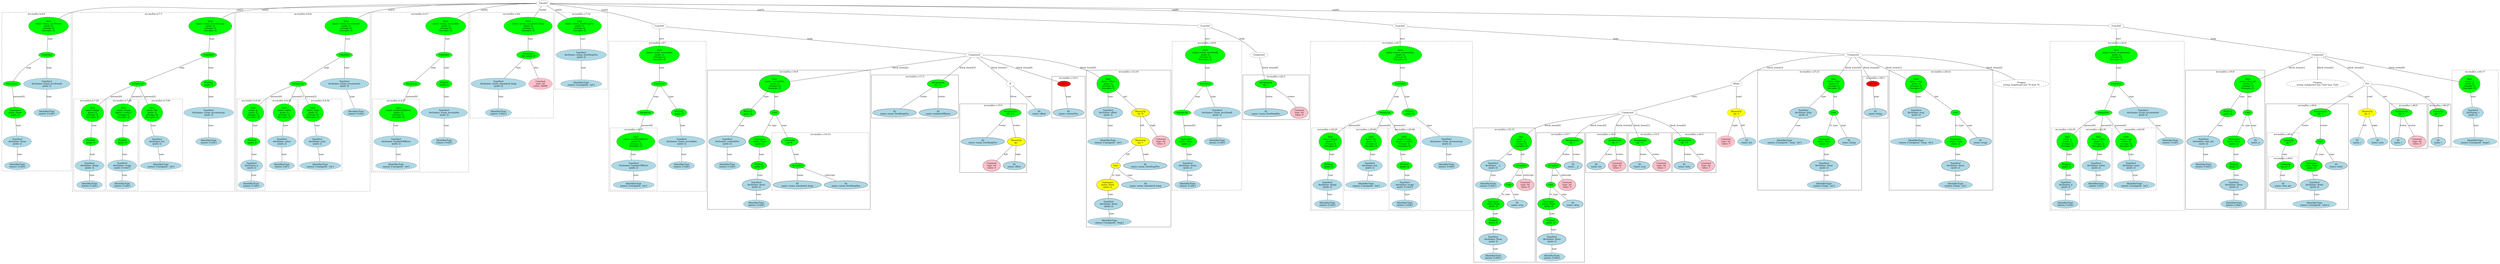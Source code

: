 strict graph "" {
	graph [bb="0,0,13361,1722.6"];
	node [label="\N"];
	subgraph cluster139 {
		graph [bb="9380,479.99,9927,1266.8",
			label="wccmalloc.c:27:21",
			lheight=0.21,
			lp="9653.5,1255.3",
			lwidth=1.44
		];
		141	[fillcolor=lightblue,
			height=0.74639,
			label="IdentifierType
names: ['unsigned', 'long', 'int']",
			pos="9518,798.38",
			style="filled,dashed",
			width=3.6141];
		140	[fillcolor=lightblue,
			height=1.041,
			label="TypeDecl
declname: dstp
quals: []",
			pos="9690,987.76",
			style=filled,
			width=1.9445];
		140 -- 141	[label=type,
			lp="9632,903.57",
			pos="9659.6,953.69 9625.9,916.92 9572.1,858.31 9541.4,824.9"];
		139	[fillcolor=green,
			height=1.6303,
			label="Decl
name: dstp
quals: []
storage: []
funcspec: []",
			pos="9838,1177.1",
			style=filled,
			width=1.591];
		139 -- 140	[label=type,
			lp="9790,1092.9",
			pos="9802.2,1130.8 9775.8,1097.4 9740.6,1052.8 9716.7,1022.5"];
		142	[fillcolor=green,
			height=0.5,
			label=Cast,
			pos="9838,987.76",
			style=filled,
			width=0.75];
		139 -- 142	[label=init,
			lp="9847.5,1092.9",
			pos="9838,1118.4 9838,1079.7 9838,1031.3 9838,1006"];
		143	[fillcolor=green,
			height=1.041,
			label="Typename
name: None
quals: []",
			pos="9725,798.38",
			style=filled,
			width=1.6303];
		142 -- 143	[label=to_type,
			lp="9812.5,903.57",
			pos="9828.4,970.78 9810.1,940.51 9770.1,874.2 9745.6,833.51"];
		146	[fillcolor=lightblue,
			height=0.74639,
			label="ID
name: dstpp",
			pos="9860,798.38",
			style=filled,
			width=1.6303];
		142 -- 146	[label=expr,
			lp="9861.5,903.57",
			pos="9840,969.8 9843.9,936.92 9852.4,864.31 9857,825.32"];
		144	[fillcolor=lightblue,
			height=1.041,
			label="TypeDecl
declname: None
quals: []",
			pos="9725,640.82",
			style=filled,
			width=2.082];
		143 -- 144	[label=type,
			lp="9737,714.19",
			pos="9725,760.51 9725,735.71 9725,703.16 9725,678.42"];
		145	[fillcolor=lightblue,
			height=0.74639,
			label="IdentifierType
names: ['long', 'int']",
			pos="9725,514.86",
			style="filled,dashed",
			width=2.4159];
		144 -- 145	[label=type,
			lp="9737,577.84",
			pos="9725,603.3 9725,583.59 9725,559.72 9725,541.9"];
	}
	subgraph cluster194 {
		graph [bb="10922,346.04,11646,1456.2",
			label="wccmalloc.c:42:6",
			lheight=0.21,
			lp="11284,1444.7",
			lwidth=1.35,
			style=dashed
		];
		subgraph cluster197 {
			graph [bb="10930,354.04,11084,888.07",
				label="wccmalloc.c:42:28",
				lheight=0.21,
				lp="11007,876.57",
				lwidth=1.44,
				style=dashed
			];
			200	[fillcolor=lightblue,
				height=0.74639,
				label="IdentifierType
names: ['void']",
				pos="11007,388.91",
				style="filled,dashed",
				width=1.9053];
			199	[fillcolor=lightblue,
				height=1.041,
				label="TypeDecl
declname: p
quals: []",
				pos="11015,514.86",
				style="filled,dashed",
				width=1.6303];
			199 -- 200	[label=type,
				lp="11024,451.89",
				pos="11013,477.34 11011,457.63 11010,433.77 11009,415.95"];
			198	[fillcolor=green,
				height=0.74639,
				label="PtrDecl
quals: []",
				pos="11016,640.82",
				style="filled,dashed",
				width=1.2178];
			198 -- 199	[label=type,
				lp="11028,577.84",
				pos="11016,613.83 11016,596.08 11015,572.31 11015,552.63"];
			197	[fillcolor=green,
				height=1.6303,
				label="Decl
name: p
quals: []
storage: []
funcspec: []",
				pos="11018,798.38",
				style="filled,dashed",
				width=1.591];
			197 -- 198	[label=type,
				lp="11029,714.19",
				pos="11017,739.45 11017,714.92 11017,687.56 11016,668.06"];
		}
		subgraph cluster201 {
			graph [bb="11092,479.99,11258,888.07",
				label="wccmalloc.c:42:36",
				lheight=0.21,
				lp="11175,876.57",
				lwidth=1.44,
				style=dashed
			];
			203	[fillcolor=lightblue,
				height=0.74639,
				label="IdentifierType
names: ['int']",
				pos="11175,514.86",
				style="filled,dashed",
				width=1.8463];
			202	[fillcolor=lightblue,
				height=1.041,
				label="TypeDecl
declname: value
quals: []",
				pos="11175,640.82",
				style="filled,dashed",
				width=2.082];
			202 -- 203	[label=type,
				lp="11187,577.84",
				pos="11175,603.3 11175,583.59 11175,559.72 11175,541.9"];
			201	[fillcolor=green,
				height=1.6303,
				label="Decl
name: value
quals: []
storage: []
funcspec: []",
				pos="11187,798.38",
				style="filled,dashed",
				width=1.6303];
			201 -- 202	[label=type,
				lp="11193,714.19",
				pos="11183,739.45 11181,719.07 11179,696.73 11178,678.57"];
		}
		subgraph cluster204 {
			graph [bb="11266,479.99,11492,888.07",
				label="wccmalloc.c:42:56",
				lheight=0.21,
				lp="11379,876.57",
				lwidth=1.44,
				style=dashed
			];
			206	[fillcolor=lightblue,
				height=0.74639,
				label="IdentifierType
names: ['unsigned', 'int']",
				pos="11379,514.86",
				style="filled,dashed",
				width=2.907];
			205	[fillcolor=lightblue,
				height=1.041,
				label="TypeDecl
declname: num
quals: []",
				pos="11362,640.82",
				style="filled,dashed",
				width=1.9838];
			205 -- 206	[label=type,
				lp="11384,577.84",
				pos="11367,603.3 11370,583.59 11373,559.72 11375,541.9"];
			204	[fillcolor=green,
				height=1.6303,
				label="Decl
name: num
quals: []
storage: []
funcspec: []",
				pos="11338,798.38",
				style="filled,dashed",
				width=1.591];
			204 -- 205	[label=type,
				lp="11364,714.19",
				pos="11347,740.34 11350,719.7 11353,696.96 11356,678.53"];
		}
		196	[fillcolor=green,
			height=0.5,
			label=ParamList,
			pos="11216,987.76",
			style="filled,dashed",
			width=1.3179];
		196 -- 197	[label="params[0]",
			lp="11139,903.57",
			pos="11193,971.86 11167,953.74 11122,921.41 11088,888.07 11075,875.38 11063,860.36 11052,846.31"];
		196 -- 201	[label="params[1]",
			lp="11233,903.57",
			pos="11213,969.46 11209,944.01 11202,895.26 11196,856.46"];
		196 -- 204	[label="params[2]",
			lp="11302,903.57",
			pos="11227,970.13 11245,942.9 11280,887.81 11307,847.54"];
		195	[fillcolor=green,
			height=0.5,
			label=FuncDecl,
			pos="11317,1177.1",
			style="filled,dashed",
			width=1.2457];
		195 -- 196	[label=args,
			lp="11288,1092.9",
			pos="11308,1159.2 11289,1123.5 11244,1041.1 11225,1005.5"];
		207	[fillcolor=lightblue,
			height=1.041,
			label="TypeDecl
declname: susan_wccmemset
quals: []",
			pos="11419,987.76",
			style="filled,dashed",
			width=3.5159];
		195 -- 207	[label=type,
			lp="11377,1092.9",
			pos="11326,1159.2 11343,1129 11377,1065.4 11399,1025"];
		208	[fillcolor=lightblue,
			height=0.74639,
			label="IdentifierType
names: ['void']",
			pos="11569,798.38",
			style="filled,dashed",
			width=1.9053];
		207 -- 208	[label=type,
			lp="11502,903.57",
			pos="11448,951.07 11477,913.91 11523,856.67 11549,824.16"];
		194	[fillcolor=green,
			height=1.6303,
			label="Decl
name: susan_wccmemset
quals: []
storage: []
funcspec: []",
			pos="11317,1366.5",
			style="filled,dashed",
			width=3.0641];
		194 -- 195	[label=type,
			lp="11329,1282.3",
			pos="11317,1307.8 11317,1269.1 11317,1220.7 11317,1195.4"];
	}
	subgraph cluster172 {
		graph [bb="8918,595.34,9152,856.25",
			label="wccmalloc.c:33:5",
			lheight=0.21,
			lp="9035,844.75",
			lwidth=1.35
		];
		173	[fillcolor=lightblue,
			height=0.74639,
			label="ID
name: srcp",
			pos="8980,640.82",
			style=filled,
			width=1.5124];
		172	[fillcolor=green,
			height=0.74639,
			label="Assignment
op: +=",
			pos="8984,798.38",
			style=filled,
			width=1.6106];
		172 -- 173	[label=lvalue,
			lp="8999,714.19",
			pos="8983.3,771.34 8982.6,742.62 8981.4,696.69 8980.7,667.94"];
		174	[fillcolor=pink,
			height=1.041,
			label="Constant
type: int
value: 1",
			pos="9098,640.82",
			style=filled,
			width=1.2767];
		172 -- 174	[label=rvalue,
			lp="9065,714.19",
			pos="9002.1,772.73 9021.8,745.83 9053.4,702.68 9074.9,673.34"];
	}
	subgraph cluster121 {
		graph [bb="6968,346.04,7824,1456.2",
			label="wccmalloc.c:25:7",
			lheight=0.21,
			lp="7396,1444.7",
			lwidth=1.35,
			style=dashed
		];
		subgraph cluster124 {
			graph [bb="6976,354.04,7142,888.07",
				label="wccmalloc.c:25:29",
				lheight=0.21,
				lp="7059,876.57",
				lwidth=1.44,
				style=dashed
			];
			127	[fillcolor=lightblue,
				height=0.74639,
				label="IdentifierType
names: ['void']",
				pos="7059,388.91",
				style="filled,dashed",
				width=1.9053];
			126	[fillcolor=lightblue,
				height=1.041,
				label="TypeDecl
declname: dstpp
quals: []",
				pos="7059,514.86",
				style="filled,dashed",
				width=2.082];
			126 -- 127	[label=type,
				lp="7071,451.89",
				pos="7059,477.34 7059,457.63 7059,433.77 7059,415.95"];
			125	[fillcolor=green,
				height=0.74639,
				label="PtrDecl
quals: []",
				pos="7065,640.82",
				style="filled,dashed",
				width=1.2178];
			125 -- 126	[label=type,
				lp="7075,577.84",
				pos="7063.7,613.83 7062.9,596.08 7061.7,572.31 7060.8,552.63"];
			124	[fillcolor=green,
				height=1.6303,
				label="Decl
name: dstpp
quals: []
storage: []
funcspec: []",
				pos="7074,798.38",
				style="filled,dashed",
				width=1.6303];
			124 -- 125	[label=type,
				lp="7082,714.19",
				pos="7070.6,739.45 7069.2,714.92 7067.6,687.56 7066.5,668.06"];
		}
		subgraph cluster132 {
			graph [bb="7324,479.99,7550,888.07",
				label="wccmalloc.c:25:69",
				lheight=0.21,
				lp="7437,876.57",
				lwidth=1.44,
				style=dashed
			];
			134	[fillcolor=lightblue,
				height=0.74639,
				label="IdentifierType
names: ['unsigned', 'int']",
				pos="7437,514.86",
				style="filled,dashed",
				width=2.907];
			133	[fillcolor=lightblue,
				height=1.041,
				label="TypeDecl
declname: len
quals: []",
				pos="7417,640.82",
				style="filled,dashed",
				width=1.8267];
			133 -- 134	[label=type,
				lp="7441,577.84",
				pos="7422.9,603.3 7426.1,583.59 7429.9,559.72 7432.8,541.9"];
			132	[fillcolor=green,
				height=1.6303,
				label="Decl
name: len
quals: []
storage: []
funcspec: []",
				pos="7393,798.38",
				style="filled,dashed",
				width=1.591];
			132 -- 133	[label=type,
				lp="7403,714.19",
				pos="7388.1,739.5 7388.2,728.53 7389,717.2 7391,706.69 7392.9,696.8 7396.3,686.5 7400,677.1"];
		}
		subgraph cluster128 {
			graph [bb="7150,354.04,7316,888.07",
				label="wccmalloc.c:25:48",
				lheight=0.21,
				lp="7233,876.57",
				lwidth=1.44,
				style=dashed
			];
			131	[fillcolor=lightblue,
				height=0.74639,
				label="IdentifierType
names: ['void']",
				pos="7233,388.91",
				style="filled,dashed",
				width=1.9053];
			130	[fillcolor=lightblue,
				height=1.041,
				label="TypeDecl
declname: srcpp
quals: ['const']",
				pos="7233,514.86",
				style="filled,dashed",
				width=2.082];
			130 -- 131	[label=type,
				lp="7245,451.89",
				pos="7233,477.34 7233,457.63 7233,433.77 7233,415.95"];
			129	[fillcolor=green,
				height=0.74639,
				label="PtrDecl
quals: []",
				pos="7236,640.82",
				style="filled,dashed",
				width=1.2178];
			129 -- 130	[label=type,
				lp="7247,577.84",
				pos="7235.4,613.83 7234.9,596.08 7234.4,572.31 7233.9,552.63"];
			128	[fillcolor=green,
				height=1.6303,
				label="Decl
name: srcpp
quals: ['const']
storage: []
funcspec: []",
				pos="7237,798.38",
				style="filled,dashed",
				width=1.866];
			128 -- 129	[label=type,
				lp="7249,714.19",
				pos="7236.6,739.45 7236.5,714.92 7236.3,687.56 7236.2,668.06"];
		}
		123	[fillcolor=green,
			height=0.5,
			label=ParamList,
			pos="7303,987.76",
			style="filled,dashed",
			width=1.3179];
		123 -- 124	[label="params[0]",
			lp="7202,903.57",
			pos="7275.3,972.96 7242.4,955.79 7186.8,924.26 7146,888.07 7132.2,875.84 7118.9,860.79 7107.6,846.58"];
		123 -- 128	[label="params[1]",
			lp="7304,903.57",
			pos="7297,969.8 7288,944.03 7270.3,893.88 7256.5,854.62"];
		123 -- 132	[label="params[2]",
			lp="7374,903.57",
			pos="7311.1,969.8 7323.9,943.31 7349,891.05 7368,851.35"];
		122	[fillcolor=green,
			height=0.5,
			label=FuncDecl,
			pos="7354,1177.1",
			style="filled,dashed",
			width=1.2457];
		122 -- 123	[label=args,
			lp="7345.5,1092.9",
			pos="7349.4,1159.2 7339.7,1123.6 7317.4,1041.5 7307.6,1005.8"];
		135	[fillcolor=green,
			height=0.74639,
			label="PtrDecl
quals: []",
			pos="7436,987.76",
			style="filled,dashed",
			width=1.2178];
		122 -- 135	[label=type,
			lp="7405,1092.9",
			pos="7361.4,1159.2 7375.9,1126.1 7407.9,1052.9 7424.9,1014.1"];
		136	[fillcolor=lightblue,
			height=1.041,
			label="TypeDecl
declname: susan_wccmemcpy
quals: []",
			pos="7687,798.38",
			style="filled,dashed",
			width=3.5945];
		135 -- 136	[label=type,
			lp="7566,903.57",
			pos="7463.3,966.35 7506,934.48 7589,872.53 7641,833.7"];
		137	[fillcolor=lightblue,
			height=0.74639,
			label="IdentifierType
names: ['void']",
			pos="7687,640.82",
			style="filled,dashed",
			width=1.9053];
		136 -- 137	[label=type,
			lp="7699,714.19",
			pos="7687,760.51 7687,731.94 7687,693.07 7687,667.72"];
		121	[fillcolor=green,
			height=1.6303,
			label="Decl
name: susan_wccmemcpy
quals: []
storage: []
funcspec: []",
			pos="7354,1366.5",
			style="filled,dashed",
			width=3.1623];
		121 -- 122	[label=type,
			lp="7366,1282.3",
			pos="7354,1307.8 7354,1269.1 7354,1220.7 7354,1195.4"];
	}
	subgraph cluster188 {
		graph [bb="8334,595.34,8568,856.25",
			label="wccmalloc.c:36:5",
			lheight=0.21,
			lp="8451,844.75",
			lwidth=1.35
		];
		189	[fillcolor=lightblue,
			height=0.74639,
			label="ID
name: dstp",
			pos="8396,640.82",
			style=filled,
			width=1.5124];
		188	[fillcolor=green,
			height=0.74639,
			label="Assignment
op: +=",
			pos="8502,798.38",
			style=filled,
			width=1.6106];
		188 -- 189	[label=lvalue,
			lp="8466,714.19",
			pos="8485,772.38 8465.1,743.27 8432.6,695.47 8412.8,666.49"];
		190	[fillcolor=pink,
			height=1.041,
			label="Constant
type: int
value: 1",
			pos="8514,640.82",
			style=filled,
			width=1.2767];
		188 -- 190	[label=rvalue,
			lp="8526,714.19",
			pos="8504,771.34 8506,745.91 8509,706.98 8511.2,678.43"];
	}
	subgraph cluster191 {
		graph [bb="10490,952.89,10624,1226.1",
			label="wccmalloc.c:39:3",
			lheight=0.21,
			lp="10557,1214.6",
			lwidth=1.35
		];
		192	[fillcolor=lightblue,
			height=0.74639,
			label="ID
name: dstpp",
			pos="10557,987.76",
			style=filled,
			width=1.6303];
		191	[fillcolor=red,
			height=0.5,
			label=Return,
			pos="10544,1177.1",
			style=filled,
			width=0.95686];
		191 -- 192	[label=expr,
			lp="10564,1092.9",
			pos="10545,1158.8 10547,1125.9 10552,1053.8 10555,1014.9"];
	}
	subgraph cluster161 {
		graph [bb="8576,8,8910,888.07",
			label="wccmalloc.c:32:10",
			lheight=0.21,
			lp="8743,876.57",
			lwidth=1.44
		];
		163	[fillcolor=lightblue,
			height=0.74639,
			label="IdentifierType
names: ['char']",
			pos="8652,514.86",
			style="filled,dashed",
			width=1.8856];
		162	[fillcolor=lightblue,
			height=1.041,
			label="TypeDecl
declname: __x
quals: []",
			pos="8653,640.82",
			style=filled,
			width=1.9053];
		162 -- 163	[label=type,
			lp="8665,577.84",
			pos="8652.7,603.3 8652.5,583.59 8652.4,559.72 8652.2,541.9"];
		161	[fillcolor=green,
			height=1.6303,
			label="Decl
name: __x
quals: []
storage: []
funcspec: []",
			pos="8653,798.38",
			style=filled,
			width=1.591];
		161 -- 162	[label=type,
			lp="8665,714.19",
			pos="8653,739.45 8653,719.07 8653,696.73 8653,678.57"];
		164	[fillcolor=green,
			height=0.5,
			label=ArrayRef,
			pos="8784,640.82",
			style=filled,
			width=1.2277];
		161 -- 164	[label=init,
			lp="8736.5,714.19",
			pos="8690.2,753.22 8717,721.42 8751.6,680.34 8770.4,658.01"];
		165	[fillcolor=green,
			height=0.5,
			label=Cast,
			pos="8765,514.86",
			style=filled,
			width=0.75];
		164 -- 165	[label=name,
			lp="8791.5,577.84",
			pos="8781.4,622.84 8777.8,599.24 8771.3,556.74 8767.6,533.03"];
		171	[fillcolor=pink,
			height=1.041,
			label="Constant
type: int
value: 0",
			pos="8856,514.86",
			style=filled,
			width=1.2767];
		164 -- 171	[label=subscript,
			lp="8849.5,577.84",
			pos="8793.7,623.1 8804.7,604.2 8822.8,572.95 8836.7,549.05"];
		166	[fillcolor=green,
			height=1.041,
			label="Typename
name: None
quals: []",
			pos="8680,388.91",
			style=filled,
			width=1.6303];
		165 -- 166	[label=to_type,
			lp="8748.5,451.89",
			pos="8754.2,498.16 8741.4,479.47 8719.6,447.72 8703,423.42"];
		170	[fillcolor=lightblue,
			height=0.74639,
			label="ID
name: srcp",
			pos="8811,388.91",
			style=filled,
			width=1.5124];
		165 -- 170	[label=expr,
			lp="8803.5,451.89",
			pos="8771.2,497.15 8779,476.13 8792.5,439.85 8801.5,415.38"];
		169	[fillcolor=lightblue,
			height=0.74639,
			label="IdentifierType
names: ['char']",
			pos="8680,42.87",
			style="filled,dashed",
			width=1.8856];
		168	[fillcolor=lightblue,
			height=1.041,
			label="TypeDecl
declname: None
quals: []",
			pos="8680,158.22",
			style=filled,
			width=2.082];
		168 -- 169	[label=type,
			lp="8692,95.24",
			pos="8680,120.73 8680,104.16 8680,84.947 8680,69.874"];
		167	[fillcolor=green,
			height=0.74639,
			label="PtrDecl
quals: []",
			pos="8680,273.56",
			style=filled,
			width=1.2178];
		167 -- 168	[label=type,
			lp="8692,221.19",
			pos="8680,246.56 8680,231.53 8680,212.37 8680,195.84"];
		166 -- 167	[label=type,
			lp="8692,325.93",
			pos="8680,351.42 8680,334.86 8680,315.64 8680,300.57"];
	}
	subgraph cluster147 {
		graph [bb="9935,479.99,10482,1266.8",
			label="wccmalloc.c:28:21",
			lheight=0.21,
			lp="10208,1255.3",
			lwidth=1.44
		];
		149	[fillcolor=lightblue,
			height=0.74639,
			label="IdentifierType
names: ['unsigned', 'long', 'int']",
			pos="10073,798.38",
			style="filled,dashed",
			width=3.6141];
		148	[fillcolor=lightblue,
			height=1.041,
			label="TypeDecl
declname: srcp
quals: []",
			pos="10073,987.76",
			style=filled,
			width=1.9445];
		148 -- 149	[label=type,
			lp="10085,903.57",
			pos="10073,950.18 10073,913.44 10073,857.74 10073,825.32"];
		147	[fillcolor=green,
			height=1.6303,
			label="Decl
name: srcp
quals: []
storage: []
funcspec: []",
			pos="10073,1177.1",
			style=filled,
			width=1.591];
		147 -- 148	[label=type,
			lp="10085,1092.9",
			pos="10073,1118.4 10073,1088.1 10073,1051.8 10073,1025.4"];
		150	[fillcolor=green,
			height=0.5,
			label=Cast,
			pos="10280,987.76",
			style=filled,
			width=0.75];
		147 -- 150	[label=init,
			lp="10180,1092.9",
			pos="10116,1137.5 10162,1095.8 10233,1031.3 10264,1003"];
		151	[fillcolor=green,
			height=1.041,
			label="Typename
name: None
quals: []",
			pos="10280,798.38",
			style=filled,
			width=1.6303];
		150 -- 151	[label=to_type,
			lp="10300,903.57",
			pos="10280,969.46 10280,939.29 10280,876.42 10280,836.15"];
		154	[fillcolor=lightblue,
			height=0.74639,
			label="ID
name: srcpp",
			pos="10415,798.38",
			style=filled,
			width=1.6303];
		150 -- 154	[label=expr,
			lp="10356,903.57",
			pos="10291,971.1 10315,938.56 10369,863.37 10397,824.17"];
		152	[fillcolor=lightblue,
			height=1.041,
			label="TypeDecl
declname: None
quals: []",
			pos="10280,640.82",
			style=filled,
			width=2.082];
		151 -- 152	[label=type,
			lp="10292,714.19",
			pos="10280,760.51 10280,735.71 10280,703.16 10280,678.42"];
		153	[fillcolor=lightblue,
			height=0.74639,
			label="IdentifierType
names: ['long', 'int']",
			pos="10280,514.86",
			style="filled,dashed",
			width=2.4159];
		152 -- 153	[label=type,
			lp="10292,577.84",
			pos="10280,603.3 10280,583.59 10280,559.72 10280,541.9"];
	}
	subgraph cluster108 {
		graph [bb="6231,479.99,6600,1456.2",
			label="wccmalloc.c:20:6",
			lheight=0.21,
			lp="6415.5,1444.7",
			lwidth=1.35,
			style=dashed
		];
		113	[fillcolor=lightblue,
			height=0.74639,
			label="IdentifierType
names: ['void']",
			pos="6314,514.86",
			style="filled,dashed",
			width=1.9053];
		112	[fillcolor=lightblue,
			height=1.041,
			label="TypeDecl
declname: None
quals: []",
			pos="6314,640.82",
			style="filled,dashed",
			width=2.082];
		112 -- 113	[label=type,
			lp="6326,577.84",
			pos="6314,603.3 6314,583.59 6314,559.72 6314,541.9"];
		111	[fillcolor=green,
			height=1.041,
			label="Typename
name: None
quals: []",
			pos="6302,798.38",
			style="filled,dashed",
			width=1.6303];
		111 -- 112	[label=type,
			lp="6321,714.19",
			pos="6304.8,760.9 6306.7,736.03 6309.3,703.21 6311.2,678.33"];
		110	[fillcolor=green,
			height=0.5,
			label=ParamList,
			pos="6286,987.76",
			style="filled,dashed",
			width=1.3179];
		110 -- 111	[label="params[0]",
			lp="6322,903.57",
			pos="6287.5,969.46 6290.1,939.29 6295.4,876.42 6298.9,836.15"];
		109	[fillcolor=green,
			height=0.5,
			label=FuncDecl,
			pos="6384,1177.1",
			style="filled,dashed",
			width=1.2457];
		109 -- 110	[label=args,
			lp="6355.5,1092.9",
			pos="6375.1,1159.2 6356.5,1123.5 6313.4,1041.1 6294.8,1005.5"];
		114	[fillcolor=lightblue,
			height=1.041,
			label="TypeDecl
declname: susan_wccfreeall
quals: []",
			pos="6472,987.76",
			style="filled,dashed",
			width=3.3391];
		109 -- 114	[label=type,
			lp="6438,1092.9",
			pos="6392,1159.2 6406.1,1129 6436,1065.4 6455,1025"];
		115	[fillcolor=lightblue,
			height=0.74639,
			label="IdentifierType
names: ['void']",
			pos="6472,798.38",
			style="filled,dashed",
			width=1.9053];
		114 -- 115	[label=type,
			lp="6484,903.57",
			pos="6472,950.18 6472,913.44 6472,857.74 6472,825.32"];
		108	[fillcolor=green,
			height=1.6303,
			label="Decl
name: susan_wccfreeall
quals: []
storage: []
funcspec: []",
			pos="6384,1366.5",
			style="filled,dashed",
			width=2.8874];
		108 -- 109	[label=type,
			lp="6396,1282.3",
			pos="6384,1307.8 6384,1269.1 6384,1220.7 6384,1195.4"];
	}
	subgraph cluster117 {
		graph [bb="6608,942.28,6960,1235",
			label="wccmalloc.c:22:3",
			lheight=0.21,
			lp="6784,1223.5",
			lwidth=1.35
		];
		118	[fillcolor=lightblue,
			height=0.74639,
			label="ID
name: susan_freeHeapPos",
			pos="6729,987.76",
			style=filled,
			width=3.1427];
		117	[fillcolor=green,
			height=0.74639,
			label="Assignment
op: =",
			pos="6729,1177.1",
			style=filled,
			width=1.6106];
		117 -- 118	[label=lvalue,
			lp="6746,1092.9",
			pos="6729,1150.1 6729,1114.4 6729,1050.6 6729,1014.9"];
		119	[fillcolor=pink,
			height=1.041,
			label="Constant
type: int
value: 0",
			pos="6906,987.76",
			style=filled,
			width=1.2767];
		117 -- 119	[label=rvalue,
			lp="6860,1092.9",
			pos="6761.3,1154.6 6787.5,1136.1 6824.2,1107.8 6851,1077.4 6865.6,1060.9 6878.8,1040 6888.6,1022.6"];
	}
	subgraph cluster178 {
		graph [bb="8066,8,8326,856.25",
			label="wccmalloc.c:35:7",
			lheight=0.21,
			lp="8196,844.75",
			lwidth=1.35
		];
		184	[fillcolor=lightblue,
			height=0.74639,
			label="IdentifierType
names: ['char']",
			pos="8149,42.87",
			style="filled,dashed",
			width=1.8856];
		183	[fillcolor=lightblue,
			height=1.041,
			label="TypeDecl
declname: None
quals: []",
			pos="8149,158.22",
			style=filled,
			width=2.082];
		183 -- 184	[label=type,
			lp="8161,95.24",
			pos="8149,120.73 8149,104.16 8149,84.947 8149,69.874"];
		182	[fillcolor=green,
			height=0.74639,
			label="PtrDecl
quals: []",
			pos="8143,273.56",
			style=filled,
			width=1.2178];
		182 -- 183	[label=type,
			lp="8158,221.19",
			pos="8144.4,246.56 8145.2,231.53 8146.2,212.37 8147.1,195.84"];
		181	[fillcolor=green,
			height=1.041,
			label="Typename
name: None
quals: []",
			pos="8133,388.91",
			style=filled,
			width=1.6303];
		181 -- 182	[label=type,
			lp="8151,325.93",
			pos="8136.2,351.42 8137.7,334.86 8139.4,315.64 8140.7,300.57"];
		180	[fillcolor=green,
			height=0.5,
			label=Cast,
			pos="8145,514.86",
			style=filled,
			width=0.75];
		180 -- 181	[label=to_type,
			lp="8160.5,451.89",
			pos="8143.4,496.89 8141.6,478.85 8138.8,449.79 8136.5,426.5"];
		185	[fillcolor=lightblue,
			height=0.74639,
			label="ID
name: dstp",
			pos="8264,388.91",
			style=filled,
			width=1.5124];
		180 -- 185	[label=expr,
			lp="8218.5,451.89",
			pos="8157.7,498.49 8164.5,490.46 8173,480.55 8181,471.99 8200.1,451.54 8222.7,429.29 8239.5,413.12"];
		179	[fillcolor=green,
			height=0.5,
			label=ArrayRef,
			pos="8149,640.82",
			style=filled,
			width=1.2277];
		179 -- 180	[label=name,
			lp="8163.5,577.84",
			pos="8148.4,622.58 8147.7,598.9 8146.3,556.56 8145.6,532.95"];
		186	[fillcolor=pink,
			height=1.041,
			label="Constant
type: int
value: 0",
			pos="8236,514.86",
			style=filled,
			width=1.2767];
		179 -- 186	[label=subscript,
			lp="8222.5,577.84",
			pos="8160.6,623.36 8174,604.13 8196.7,571.87 8213.7,547.7"];
		178	[fillcolor=green,
			height=0.74639,
			label="Assignment
op: =",
			pos="8260,798.38",
			style=filled,
			width=1.6106];
		178 -- 179	[label=lvalue,
			lp="8222,714.19",
			pos="8242.4,772.73 8219.5,740.69 8180.2,685.6 8160.7,658.24"];
		187	[fillcolor=lightblue,
			height=0.74639,
			label="ID
name: __x",
			pos="8264,640.82",
			style=filled,
			width=1.4535];
		178 -- 187	[label=rvalue,
			lp="8280,714.19",
			pos="8260.7,771.34 8261.4,742.62 8262.6,696.69 8263.3,667.94"];
	}
	subgraph cluster105 {
		graph [bb="5589,952.89,5763,1226.1",
			label="wccmalloc.c:18:3",
			lheight=0.21,
			lp="5676,1214.6",
			lwidth=1.35
		];
		106	[fillcolor=lightblue,
			height=0.74639,
			label="ID
name: currentPos",
			pos="5676,987.76",
			style=filled,
			width=2.1999];
		105	[fillcolor=red,
			height=0.5,
			label=Return,
			pos="5653,1177.1",
			style=filled,
			width=0.95686];
		105 -- 106	[label=expr,
			lp="5676.5,1092.9",
			pos="5655.1,1158.8 5659.2,1125.9 5668,1053.8 5672.8,1014.9"];
	}
	subgraph cluster175 {
		graph [bb="7832,595.34,8058,856.25",
			label="wccmalloc.c:34:5",
			lheight=0.21,
			lp="7945,844.75",
			lwidth=1.35
		];
		176	[fillcolor=lightblue,
			height=0.74639,
			label="ID
name: len",
			pos="7890,640.82",
			style=filled,
			width=1.3946];
		175	[fillcolor=green,
			height=0.74639,
			label="Assignment
op: -=",
			pos="7992,798.38",
			style=filled,
			width=1.6106];
		175 -- 176	[label=lvalue,
			lp="7958,714.19",
			pos="7975.6,772.38 7956.5,743.27 7925.2,695.47 7906.2,666.49"];
		177	[fillcolor=pink,
			height=1.041,
			label="Constant
type: int
value: 1",
			pos="8004,640.82",
			style=filled,
			width=1.2767];
		175 -- 177	[label=rvalue,
			lp="8016,714.19",
			pos="7994,771.34 7996,745.91 7999,706.98 8001.2,678.43"];
	}
	subgraph cluster210 {
		graph [bb="13113,763.51,13353,1266.8",
			label="wccmalloc.c:44:17",
			lheight=0.21,
			lp="13233,1255.3",
			lwidth=1.44,
			style=dashed
		];
		212	[fillcolor=lightblue,
			height=0.74639,
			label="IdentifierType
names: ['unsigned', 'long']",
			pos="13233,798.38",
			style="filled,dashed",
			width=3.1034];
		211	[fillcolor=lightblue,
			height=1.041,
			label="TypeDecl
declname: i
quals: []",
			pos="13222,987.76",
			style="filled,dashed",
			width=1.5713];
		211 -- 212	[label=type,
			lp="13239,903.57",
			pos="13224,950.18 13226,913.44 13230,857.74 13231,825.32"];
		210	[fillcolor=green,
			height=1.6303,
			label="Decl
name: i
quals: []
storage: []
funcspec: []",
			pos="13205,1177.1",
			style="filled,dashed",
			width=1.591];
		210 -- 211	[label=type,
			lp="13224,1092.9",
			pos="13210,1118.6 13213,1088.2 13216,1051.7 13219,1025.2"];
	}
	subgraph cluster213 {
		graph [bb="11654,354.04,12082,1266.8",
			label="wccmalloc.c:45:8",
			lheight=0.21,
			lp="11868,1255.3",
			lwidth=1.35
		];
		216	[fillcolor=lightblue,
			height=0.74639,
			label="IdentifierType
names: ['char']",
			pos="11748,640.82",
			style="filled,dashed",
			width=1.8856];
		215	[fillcolor=lightblue,
			height=1.041,
			label="TypeDecl
declname: char_ptr
quals: []",
			pos="11748,798.38",
			style=filled,
			width=2.3963];
		215 -- 216	[label=type,
			lp="11760,714.19",
			pos="11748,760.51 11748,731.94 11748,693.07 11748,667.72"];
		214	[fillcolor=green,
			height=0.74639,
			label="PtrDecl
quals: []",
			pos="11853,987.76",
			style=filled,
			width=1.2178];
		214 -- 215	[label=type,
			lp="11822,903.57",
			pos="11839,961.87 11821,929.32 11789,872.07 11768,834.94"];
		213	[fillcolor=green,
			height=1.6303,
			label="Decl
name: char_ptr
quals: []
storage: []
funcspec: []",
			pos="11983,1177.1",
			style=filled,
			width=1.9445];
		213 -- 214	[label=type,
			lp="11942,1092.9",
			pos="11948,1125.9 11923,1089.3 11889,1041.2 11870,1012.8"];
		217	[fillcolor=green,
			height=0.5,
			label=Cast,
			pos="11983,987.76",
			style=filled,
			width=0.75];
		213 -- 217	[label=init,
			lp="11992,1092.9",
			pos="11983,1118.4 11983,1079.7 11983,1031.3 11983,1006"];
		218	[fillcolor=green,
			height=1.041,
			label="Typename
name: None
quals: []",
			pos="11911,798.38",
			style=filled,
			width=1.6303];
		217 -- 218	[label=to_type,
			lp="11974,903.57",
			pos="11977,970.13 11965,939.94 11940,875.52 11925,835.01"];
		222	[fillcolor=lightblue,
			height=0.74639,
			label="ID
name: p",
			pos="12031,798.38",
			style=filled,
			width=1.1982];
		217 -- 222	[label=expr,
			lp="12018,903.57",
			pos="11987,969.8 11996,936.82 12014,863.91 12024,825"];
		219	[fillcolor=green,
			height=0.74639,
			label="PtrDecl
quals: []",
			pos="11911,640.82",
			style=filled,
			width=1.2178];
		218 -- 219	[label=type,
			lp="11923,714.19",
			pos="11911,760.51 11911,731.94 11911,693.07 11911,667.72"];
		221	[fillcolor=lightblue,
			height=0.74639,
			label="IdentifierType
names: ['char']",
			pos="11911,388.91",
			style="filled,dashed",
			width=1.8856];
		220	[fillcolor=lightblue,
			height=1.041,
			label="TypeDecl
declname: None
quals: []",
			pos="11911,514.86",
			style=filled,
			width=2.082];
		220 -- 221	[label=type,
			lp="11923,451.89",
			pos="11911,477.34 11911,457.63 11911,433.77 11911,415.95"];
		219 -- 220	[label=type,
			lp="11923,577.84",
			pos="11911,613.83 11911,596.08 11911,572.31 11911,552.63"];
	}
	subgraph cluster225 {
		graph [bb="12769,752.9,12977,1045.6",
			label="wccmalloc.c:48:9",
			lheight=0.21,
			lp="12873,1034.1",
			lwidth=1.35
		];
		226	[fillcolor=lightblue,
			height=0.74639,
			label="ID
name: i",
			pos="12818,798.38",
			style=filled,
			width=1.1392];
		225	[fillcolor=green,
			height=0.74639,
			label="Assignment
op: =",
			pos="12835,987.76",
			style=filled,
			width=1.6106];
		225 -- 226	[label=lvalue,
			lp="12845,903.57",
			pos="12833,960.7 12829,924.9 12824,860.89 12820,825.21"];
		227	[fillcolor=pink,
			height=1.041,
			label="Constant
type: int
value: 0",
			pos="12923,798.38",
			style=filled,
			width=1.2767];
		225 -- 227	[label=rvalue,
			lp="12893,903.57",
			pos="12847,961.1 12863,928.02 12890,870.4 12907,833.61"];
	}
	subgraph cluster231 {
		graph [bb="12985,763.51,13105,1045.6",
			label="wccmalloc.c:48:27",
			lheight=0.21,
			lp="13045,1034.1",
			lwidth=1.44
		];
		232	[fillcolor=lightblue,
			height=0.74639,
			label="ID
name: i",
			pos="13040,798.38",
			style=filled,
			width=1.1392];
		231	[fillcolor=green,
			height=0.74639,
			label="UnaryOp
op: ++",
			pos="13040,987.76",
			style=filled,
			width=1.316];
		231 -- 232	[label=expr,
			lp="13052,903.57",
			pos="13040,960.7 13040,925 13040,861.25 13040,825.51"];
	}
	subgraph cluster233 {
		graph [bb="12090,354.04,12539,1045.6",
			label="wccmalloc.c:49:6",
			lheight=0.21,
			lp="12314,1034.1",
			lwidth=1.35
		];
		subgraph cluster234 {
			graph [bb="12098,471.99,12270,856.25",
				label="wccmalloc.c:49:6",
				lheight=0.21,
				lp="12184,844.75",
				lwidth=1.35,
				style=dashed
			];
			subgraph cluster235 {
				graph [bb="12106,479.99,12262,698.69",
					label="wccmalloc.c:49:6",
					lheight=0.21,
					lp="12184,687.19",
					lwidth=1.35
				];
				236	[fillcolor=lightblue,
					height=0.74639,
					label="ID
name: char_ptr",
					pos="12184,514.86",
					style=filled,
					width=1.9445];
				235	[fillcolor=green,
					height=0.74639,
					label="UnaryOp
op: p++",
					pos="12196,640.82",
					style=filled,
					width=1.316];
				235 -- 236	[label=expr,
					lp="12186,577.84",
					pos="12183,614.72 12179,605.71 12175,595.3 12173,585.34 12170,570.98 12172,554.81 12176,541.69"];
			}
			234	[fillcolor=green,
				height=0.74639,
				label="UnaryOp
op: *",
				pos="12213,798.38",
				style=filled,
				width=1.316];
			234 -- 235	[label=expr,
				lp="12196,714.19",
				pos="12200,772.18 12194,757.79 12186,739.18 12183,721.69 12180,703.61 12183,683.12 12187,667.42"];
		}
		233	[fillcolor=green,
			height=0.74639,
			label="Assignment
op: =",
			pos="12387,987.76",
			style=filled,
			width=1.6106];
		233 -- 234	[label=lvalue,
			lp="12302,903.57",
			pos="12354,965.5 12328,947.21 12290,918.95 12264,888.07 12247,868.78 12234,843.36 12224,824.69"];
		237	[fillcolor=green,
			height=0.5,
			label=Cast,
			pos="12387,798.38",
			style=filled,
			width=0.75];
		233 -- 237	[label=rvalue,
			lp="12404,903.57",
			pos="12387,960.7 12387,921.79 12387,849.53 12387,816.57"];
		238	[fillcolor=green,
			height=1.041,
			label="Typename
name: None
quals: []",
			pos="12337,640.82",
			style=filled,
			width=1.6303];
		237 -- 238	[label=to_type,
			lp="12382,714.19",
			pos="12382,780.73 12374,756.27 12359,710.04 12349,677.65"];
		241	[fillcolor=lightblue,
			height=0.74639,
			label="ID
name: value",
			pos="12472,640.82",
			style=filled,
			width=1.6303];
		237 -- 241	[label=expr,
			lp="12448,714.19",
			pos="12396,781.32 12411,754.22 12441,699.25 12458,666.99"];
		239	[fillcolor=lightblue,
			height=1.041,
			label="TypeDecl
declname: None
quals: []",
			pos="12353,514.86",
			style=filled,
			width=2.082];
		238 -- 239	[label=type,
			lp="12358,577.84",
			pos="12342,603.3 12344,587.3 12346,568.57 12348,552.55"];
		240	[fillcolor=lightblue,
			height=0.74639,
			label="IdentifierType
names: ['unsigned', 'char']",
			pos="12353,388.91",
			style="filled,dashed",
			width=3.0838];
		239 -- 240	[label=type,
			lp="12365,451.89",
			pos="12353,477.34 12353,457.63 12353,433.77 12353,415.95"];
	}
	subgraph cluster11 {
		graph [bb="8,605.95,377,1645.6",
			label="wccmalloc.h:6:6",
			lheight=0.21,
			lp="192.5,1634.1",
			lwidth=1.26,
			style=dashed
		];
		16	[fillcolor=lightblue,
			height=0.74639,
			label="IdentifierType
names: ['void']",
			pos="91,640.82",
			style="filled,dashed",
			width=1.9053];
		15	[fillcolor=lightblue,
			height=1.041,
			label="TypeDecl
declname: None
quals: []",
			pos="91,798.38",
			style="filled,dashed",
			width=2.082];
		15 -- 16	[label=type,
			lp="103,714.19",
			pos="91,760.51 91,731.94 91,693.07 91,667.72"];
		14	[fillcolor=green,
			height=1.041,
			label="Typename
name: None
quals: []",
			pos="79,987.76",
			style="filled,dashed",
			width=1.6303];
		14 -- 15	[label=type,
			lp="97,903.57",
			pos="81.342,950.18 83.457,917.17 86.551,868.85 88.664,835.86"];
		13	[fillcolor=green,
			height=0.5,
			label=ParamList,
			pos="63,1177.1",
			style="filled,dashed",
			width=1.3179];
		13 -- 14	[label="params[0]",
			lp="99,1092.9",
			pos="64.477,1158.8 67.053,1128.7 72.421,1065.8 75.86,1025.5"];
		12	[fillcolor=green,
			height=0.5,
			label=FuncDecl,
			pos="249,1366.5",
			style="filled,dashed",
			width=1.2457];
		12 -- 13	[label=args,
			lp="154.5,1282.3",
			pos="225.13,1350.9 197.62,1333.3 152.1,1301.7 120,1266.8 99.412,1244.5 81.558,1213.8 71.548,1195"];
		17	[fillcolor=lightblue,
			height=1.041,
			label="TypeDecl
declname: susan_wccfreeall
quals: []",
			pos="249,1177.1",
			style="filled,dashed",
			width=3.3391];
		12 -- 17	[label=type,
			lp="261,1282.3",
			pos="249,1348.2 249,1318.1 249,1255.2 249,1214.9"];
		18	[fillcolor=lightblue,
			height=0.74639,
			label="IdentifierType
names: ['void']",
			pos="249,987.76",
			style="filled,dashed",
			width=1.9053];
		17 -- 18	[label=type,
			lp="261,1092.9",
			pos="249,1139.6 249,1102.8 249,1047.1 249,1014.7"];
		11	[fillcolor=green,
			height=1.6303,
			label="Decl
name: susan_wccfreeall
quals: []
storage: []
funcspec: []",
			pos="257,1555.9",
			style="filled,dashed",
			width=2.8874];
		11 -- 12	[label=type,
			lp="266,1471.7",
			pos="254.53,1497.1 252.88,1458.4 250.82,1410.1 249.74,1384.8"];
	}
	subgraph cluster19 {
		graph [bb="385,471.99,1241,1645.6",
			label="wccmalloc.h:7:7",
			lheight=0.21,
			lp="813,1634.1",
			lwidth=1.26,
			style=dashed
		];
		subgraph cluster22 {
			graph [bb="393,479.99,559,1077.4",
				label="wccmalloc.h:7:29",
				lheight=0.21,
				lp="476,1065.9",
				lwidth=1.36,
				style=dashed
			];
			25	[fillcolor=lightblue,
				height=0.74639,
				label="IdentifierType
names: ['void']",
				pos="476,514.86",
				style="filled,dashed",
				width=1.9053];
			24	[fillcolor=lightblue,
				height=1.041,
				label="TypeDecl
declname: dstpp
quals: []",
				pos="476,640.82",
				style="filled,dashed",
				width=2.082];
			24 -- 25	[label=type,
				lp="488,577.84",
				pos="476,603.3 476,583.59 476,559.72 476,541.9"];
			23	[fillcolor=green,
				height=0.74639,
				label="PtrDecl
quals: []",
				pos="482,798.38",
				style="filled,dashed",
				width=1.2178];
			23 -- 24	[label=type,
				lp="491,714.19",
				pos="481,771.34 480.01,745.91 478.51,706.98 477.41,678.43"];
			22	[fillcolor=green,
				height=1.6303,
				label="Decl
name: dstpp
quals: []
storage: []
funcspec: []",
				pos="491,987.76",
				style="filled,dashed",
				width=1.6303];
			22 -- 23	[label=type,
				lp="500,903.57",
				pos="488.23,929.01 486.56,894.38 484.53,852.04 483.25,825.38"];
		}
		subgraph cluster26 {
			graph [bb="567,479.99,733,1077.4",
				label="wccmalloc.h:7:48",
				lheight=0.21,
				lp="650,1065.9",
				lwidth=1.36,
				style=dashed
			];
			29	[fillcolor=lightblue,
				height=0.74639,
				label="IdentifierType
names: ['void']",
				pos="650,514.86",
				style="filled,dashed",
				width=1.9053];
			28	[fillcolor=lightblue,
				height=1.041,
				label="TypeDecl
declname: srcpp
quals: ['const']",
				pos="650,640.82",
				style="filled,dashed",
				width=2.082];
			28 -- 29	[label=type,
				lp="662,577.84",
				pos="650,603.3 650,583.59 650,559.72 650,541.9"];
			27	[fillcolor=green,
				height=0.74639,
				label="PtrDecl
quals: []",
				pos="653,798.38",
				style="filled,dashed",
				width=1.2178];
			27 -- 28	[label=type,
				lp="664,714.19",
				pos="652.5,771.34 652.01,745.91 651.26,706.98 650.71,678.43"];
			26	[fillcolor=green,
				height=1.6303,
				label="Decl
name: srcpp
quals: ['const']
storage: []
funcspec: []",
				pos="657,987.76",
				style="filled,dashed",
				width=1.866];
			26 -- 27	[label=type,
				lp="668,903.57",
				pos="655.77,929.01 655.03,894.38 654.12,852.04 653.56,825.38"];
		}
		subgraph cluster30 {
			graph [bb="741,605.95,967,1077.4",
				label="wccmalloc.h:7:69",
				lheight=0.21,
				lp="854,1065.9",
				lwidth=1.36,
				style=dashed
			];
			32	[fillcolor=lightblue,
				height=0.74639,
				label="IdentifierType
names: ['unsigned', 'int']",
				pos="854,640.82",
				style="filled,dashed",
				width=2.907];
			31	[fillcolor=lightblue,
				height=1.041,
				label="TypeDecl
declname: len
quals: []",
				pos="834,798.38",
				style="filled,dashed",
				width=1.8267];
			31 -- 32	[label=type,
				lp="858,714.19",
				pos="838.69,760.9 842.36,732.35 847.38,693.32 850.65,667.85"];
			30	[fillcolor=green,
				height=1.6303,
				label="Decl
name: len
quals: []
storage: []
funcspec: []",
				pos="810,987.76",
				style="filled,dashed",
				width=1.591];
			30 -- 31	[label=type,
				lp="820,903.57",
				pos="808.31,928.9 808.19,922.88 808.08,916.85 808,911.07 807.91,904.4 807.13,902.68 808,896.07 810.69,875.73 816.42,853.6 821.82,835.65"];
		}
		21	[fillcolor=green,
			height=0.5,
			label=ParamList,
			pos="733,1177.1",
			style="filled,dashed",
			width=1.3179];
		21 -- 22	[label="params[0]",
			lp="621,1092.9",
			pos="703.26,1163 667.59,1146.3 607.09,1115.1 563,1077.4 548.98,1065.5 535.65,1050.5 524.35,1036.3"];
		21 -- 26	[label="params[1]",
			lp="730,1092.9",
			pos="726.12,1159.2 715.63,1133.3 695.19,1082.9 679.24,1043.6"];
		21 -- 30	[label="params[2]",
			lp="798,1092.9",
			pos="739.97,1159.2 750.7,1133.1 771.75,1081.8 787.97,1042.4"];
		20	[fillcolor=green,
			height=0.5,
			label=FuncDecl,
			pos="1104,1366.5",
			style="filled,dashed",
			width=1.2457];
		20 -- 21	[label=args,
			lp="963.5,1282.3",
			pos="1077.3,1352 1009.2,1317.6 829.38,1226.8 760.44,1192"];
		33	[fillcolor=green,
			height=0.74639,
			label="PtrDecl
quals: []",
			pos="1104,1177.1",
			style="filled,dashed",
			width=1.2178];
		20 -- 33	[label=type,
			lp="1116,1282.3",
			pos="1104,1348.2 1104,1315.2 1104,1243.2 1104,1204.3"];
		34	[fillcolor=lightblue,
			height=1.041,
			label="TypeDecl
declname: susan_wccmemcpy
quals: []",
			pos="1104,987.76",
			style="filled,dashed",
			width=3.5945];
		33 -- 34	[label=type,
			lp="1116,1092.9",
			pos="1104,1150.1 1104,1117.7 1104,1062.2 1104,1025.5"];
		35	[fillcolor=lightblue,
			height=0.74639,
			label="IdentifierType
names: ['void']",
			pos="1104,798.38",
			style="filled,dashed",
			width=1.9053];
		34 -- 35	[label=type,
			lp="1116,903.57",
			pos="1104,950.18 1104,913.44 1104,857.74 1104,825.32"];
		19	[fillcolor=green,
			height=1.6303,
			label="Decl
name: susan_wccmemcpy
quals: []
storage: []
funcspec: []",
			pos="1115,1555.9",
			style="filled,dashed",
			width=3.1623];
		19 -- 20	[label=type,
			lp="1123,1471.7",
			pos="1111.6,1497.1 1109.3,1458.4 1106.5,1410.1 1105,1384.8"];
	}
	subgraph cluster36 {
		graph [bb="1249,471.99,1973,1645.6",
			label="wccmalloc.h:8:6",
			lheight=0.21,
			lp="1611,1634.1",
			lwidth=1.26,
			style=dashed
		];
		subgraph cluster39 {
			graph [bb="1257,479.99,1411,1077.4",
				label="wccmalloc.h:8:28",
				lheight=0.21,
				lp="1334,1065.9",
				lwidth=1.36,
				style=dashed
			];
			42	[fillcolor=lightblue,
				height=0.74639,
				label="IdentifierType
names: ['void']",
				pos="1334,514.86",
				style="filled,dashed",
				width=1.9053];
			41	[fillcolor=lightblue,
				height=1.041,
				label="TypeDecl
declname: p
quals: []",
				pos="1336,640.82",
				style="filled,dashed",
				width=1.6303];
			41 -- 42	[label=type,
				lp="1348,577.84",
				pos="1335.4,603.3 1335.1,583.59 1334.7,559.72 1334.4,541.9"];
			40	[fillcolor=green,
				height=0.74639,
				label="PtrDecl
quals: []",
				pos="1339,798.38",
				style="filled,dashed",
				width=1.2178];
			40 -- 41	[label=type,
				lp="1350,714.19",
				pos="1338.5,771.34 1338,745.91 1337.3,706.98 1336.7,678.43"];
			39	[fillcolor=green,
				height=1.6303,
				label="Decl
name: p
quals: []
storage: []
funcspec: []",
				pos="1345,987.76",
				style="filled,dashed",
				width=1.591];
			39 -- 40	[label=type,
				lp="1355,903.57",
				pos="1343.2,929.01 1342,894.38 1340.7,852.04 1339.8,825.38"];
		}
		subgraph cluster43 {
			graph [bb="1419,605.95,1585,1077.4",
				label="wccmalloc.h:8:36",
				lheight=0.21,
				lp="1502,1065.9",
				lwidth=1.36,
				style=dashed
			];
			45	[fillcolor=lightblue,
				height=0.74639,
				label="IdentifierType
names: ['int']",
				pos="1502,640.82",
				style="filled,dashed",
				width=1.8463];
			44	[fillcolor=lightblue,
				height=1.041,
				label="TypeDecl
declname: value
quals: []",
				pos="1502,798.38",
				style="filled,dashed",
				width=2.082];
			44 -- 45	[label=type,
				lp="1514,714.19",
				pos="1502,760.51 1502,731.94 1502,693.07 1502,667.72"];
			43	[fillcolor=green,
				height=1.6303,
				label="Decl
name: value
quals: []
storage: []
funcspec: []",
				pos="1514,987.76",
				style="filled,dashed",
				width=1.6303];
			43 -- 44	[label=type,
				lp="1522,903.57",
				pos="1510.3,929.01 1508.4,898.68 1506,862.44 1504.3,835.99"];
		}
		subgraph cluster46 {
			graph [bb="1593,605.95,1819,1077.4",
				label="wccmalloc.h:8:56",
				lheight=0.21,
				lp="1706,1065.9",
				lwidth=1.36,
				style=dashed
			];
			48	[fillcolor=lightblue,
				height=0.74639,
				label="IdentifierType
names: ['unsigned', 'int']",
				pos="1706,640.82",
				style="filled,dashed",
				width=2.907];
			47	[fillcolor=lightblue,
				height=1.041,
				label="TypeDecl
declname: num
quals: []",
				pos="1688,798.38",
				style="filled,dashed",
				width=1.9838];
			47 -- 48	[label=type,
				lp="1711,714.19",
				pos="1692.2,760.9 1695.5,732.35 1700,693.32 1703,667.85"];
			46	[fillcolor=green,
				height=1.6303,
				label="Decl
name: num
quals: []
storage: []
funcspec: []",
				pos="1661,987.76",
				style="filled,dashed",
				width=1.591];
			46 -- 47	[label=type,
				lp="1686,903.57",
				pos="1669.2,929.52 1673.6,899.06 1678.9,862.51 1682.7,835.91"];
		}
		38	[fillcolor=green,
			height=0.5,
			label=ParamList,
			pos="1574,1177.1",
			style="filled,dashed",
			width=1.3179];
		38 -- 39	[label="params[0]",
			lp="1471,1092.9",
			pos="1545.9,1162.5 1512.5,1145.5 1456.1,1114.1 1415,1077.4 1401.5,1065.4 1388.7,1050.6 1377.8,1036.5"];
		38 -- 43	[label="params[1]",
			lp="1578,1092.9",
			pos="1568.6,1159.2 1560.3,1133.4 1544.3,1083.3 1531.7,1044"];
		38 -- 46	[label="params[2]",
			lp="1644,1092.9",
			pos="1582.1,1159.3 1589.4,1144 1600.5,1120.8 1610,1100.4 1619,1081.2 1628.7,1060.1 1637.2,1041.4"];
		37	[fillcolor=green,
			height=0.5,
			label=FuncDecl,
			pos="1838,1366.5",
			style="filled,dashed",
			width=1.2457];
		37 -- 38	[label=args,
			lp="1741.5,1282.3",
			pos="1816.8,1350.5 1767.5,1315.5 1645.4,1228.8 1595.6,1193.5"];
		49	[fillcolor=lightblue,
			height=1.041,
			label="TypeDecl
declname: susan_wccmemset
quals: []",
			pos="1838,1177.1",
			style="filled,dashed",
			width=3.5159];
		37 -- 49	[label=type,
			lp="1850,1282.3",
			pos="1838,1348.2 1838,1318.1 1838,1255.2 1838,1214.9"];
		50	[fillcolor=lightblue,
			height=0.74639,
			label="IdentifierType
names: ['void']",
			pos="1896,987.76",
			style="filled,dashed",
			width=1.9053];
		49 -- 50	[label=type,
			lp="1878,1092.9",
			pos="1849.3,1139.6 1860.7,1102.8 1877.9,1047.1 1888,1014.7"];
		36	[fillcolor=green,
			height=1.6303,
			label="Decl
name: susan_wccmemset
quals: []
storage: []
funcspec: []",
			pos="1847,1555.9",
			style="filled,dashed",
			width=3.0641];
		36 -- 37	[label=type,
			lp="1856,1471.7",
			pos="1844.2,1497.1 1842.4,1458.4 1840,1410.1 1838.8,1384.8"];
	}
	subgraph cluster2 {
		graph [bb="1981,597.95,2497,1645.6",
			label="wccmalloc.h:4:7",
			lheight=0.21,
			lp="2239,1634.1",
			lwidth=1.26,
			style=dashed
		];
		subgraph cluster5 {
			graph [bb="1989,605.95,2237,1077.4",
				label="wccmalloc.h:4:37",
				lheight=0.21,
				lp="2113,1065.9",
				lwidth=1.36,
				style=dashed
			];
			7	[fillcolor=lightblue,
				height=0.74639,
				label="IdentifierType
names: ['unsigned', 'int']",
				pos="2113,640.82",
				style="filled,dashed",
				width=2.907];
			6	[fillcolor=lightblue,
				height=1.041,
				label="TypeDecl
declname: numberOfBytes
quals: []",
				pos="2113,798.38",
				style="filled,dashed",
				width=3.2213];
			6 -- 7	[label=type,
				lp="2125,714.19",
				pos="2113,760.51 2113,731.94 2113,693.07 2113,667.72"];
			5	[fillcolor=green,
				height=1.6303,
				label="Decl
name: numberOfBytes
quals: []
storage: []
funcspec: []",
				pos="2123,987.76",
				style="filled,dashed",
				width=2.7695];
			5 -- 6	[label=type,
				lp="2114,903.57",
				pos="2105.4,929.65 2104,923.43 2102.8,917.15 2102,911.07 2098.6,886.06 2101.5,857.78 2105.1,835.93"];
		}
		4	[fillcolor=green,
			height=0.5,
			label=ParamList,
			pos="2186,1177.1",
			style="filled,dashed",
			width=1.3179];
		4 -- 5	[label="params[0]",
			lp="2189,1092.9",
			pos="2180.3,1159.2 2171.8,1133.8 2155.2,1084.7 2142.1,1045.7"];
		3	[fillcolor=green,
			height=0.5,
			label=FuncDecl,
			pos="2367,1366.5",
			style="filled,dashed",
			width=1.2457];
		3 -- 4	[label=args,
			lp="2304.5,1282.3",
			pos="2351.6,1349.5 2317.5,1314.2 2236,1229.9 2201.6,1194.3"];
		8	[fillcolor=green,
			height=0.74639,
			label="PtrDecl
quals: []",
			pos="2367,1177.1",
			style="filled,dashed",
			width=1.2178];
		3 -- 8	[label=type,
			lp="2379,1282.3",
			pos="2367,1348.2 2367,1315.2 2367,1243.2 2367,1204.3"];
		9	[fillcolor=lightblue,
			height=1.041,
			label="TypeDecl
declname: susan_wccmalloc
quals: []",
			pos="2367,987.76",
			style="filled,dashed",
			width=3.398];
		8 -- 9	[label=type,
			lp="2379,1092.9",
			pos="2367,1150.1 2367,1117.7 2367,1062.2 2367,1025.5"];
		10	[fillcolor=lightblue,
			height=0.74639,
			label="IdentifierType
names: ['void']",
			pos="2367,798.38",
			style="filled,dashed",
			width=1.9053];
		9 -- 10	[label=type,
			lp="2379,903.57",
			pos="2367,950.18 2367,913.44 2367,857.74 2367,825.32"];
		2	[fillcolor=green,
			height=1.6303,
			label="Decl
name: susan_wccmalloc
quals: []
storage: []
funcspec: []",
			pos="2375,1555.9",
			style="filled,dashed",
			width=2.9463];
		2 -- 3	[label=type,
			lp="2384,1471.7",
			pos="2372.5,1497.1 2370.9,1458.4 2368.8,1410.1 2367.7,1384.8"];
	}
	subgraph cluster51 {
		graph [bb="2505,952.89,2944,1645.6",
			label="wccmalloc.c:6:6",
			lheight=0.21,
			lp="2724.5,1634.1",
			lwidth=1.26,
			style=dashed
		];
		54	[fillcolor=lightblue,
			height=0.74639,
			label="IdentifierType
names: ['char']",
			pos="2654,987.76",
			style="filled,dashed",
			width=1.8856];
		53	[fillcolor=lightblue,
			height=1.041,
			label="TypeDecl
declname: susan_simulated_heap
quals: []",
			pos="2654,1177.1",
			style="filled,dashed",
			width=3.9087];
		53 -- 54	[label=type,
			lp="2666,1092.9",
			pos="2654,1139.6 2654,1102.8 2654,1047.1 2654,1014.7"];
		52	[fillcolor=green,
			height=0.74639,
			label="ArrayDecl
dim_quals: []",
			pos="2812,1366.5",
			style="filled,dashed",
			width=1.7678];
		52 -- 53	[label=type,
			lp="2760,1282.3",
			pos="2791.3,1341 2764,1308.6 2715.6,1251.1 2684.1,1213.9"];
		55	[fillcolor=pink,
			height=1.041,
			label="Constant
type: int
value: 30000",
			pos="2874,1177.1",
			style="filled,dashed",
			width=1.7088];
		52 -- 55	[label=dim,
			lp="2853,1282.3",
			pos="2820.5,1339.9 2831.3,1307.3 2849.9,1250.9 2862.1,1214.1"];
		51	[fillcolor=green,
			height=1.6303,
			label="Decl
name: susan_simulated_heap
quals: []
storage: []
funcspec: []",
			pos="2812,1555.9",
			style="filled,dashed",
			width=3.457];
		51 -- 52	[label=type,
			lp="2824,1471.7",
			pos="2812,1497.1 2812,1462.5 2812,1420.2 2812,1393.5"];
	}
	subgraph cluster56 {
		graph [bb="2952,1142.3,3226,1645.6",
			label="wccmalloc.c:7:14",
			lheight=0.21,
			lp="3089,1634.1",
			lwidth=1.35,
			style=dashed
		];
		58	[fillcolor=lightblue,
			height=0.74639,
			label="IdentifierType
names: ['unsigned', 'int']",
			pos="3089,1177.1",
			style="filled,dashed",
			width=2.907];
		57	[fillcolor=lightblue,
			height=1.041,
			label="TypeDecl
declname: susan_freeHeapPos
quals: []",
			pos="3089,1366.5",
			style="filled,dashed",
			width=3.5748];
		57 -- 58	[label=type,
			lp="3101,1282.3",
			pos="3089,1328.9 3089,1292.2 3089,1236.5 3089,1204.1"];
		56	[fillcolor=green,
			height=1.6303,
			label="Decl
name: susan_freeHeapPos
quals: []
storage: []
funcspec: []",
			pos="3081,1555.9",
			style="filled,dashed",
			width=3.1427];
		56 -- 57	[label=type,
			lp="3097,1471.7",
			pos="3083.5,1497.1 3084.8,1466.8 3086.3,1430.6 3087.4,1404.1"];
	}
	subgraph cluster60 {
		graph [bb="3234,471.99,3750,1456.2",
			label="wccmalloc.c:9:7",
			lheight=0.21,
			lp="3492,1444.7",
			lwidth=1.26,
			style=dashed
		];
		subgraph cluster63 {
			graph [bb="3242,479.99,3490,888.07",
				label="wccmalloc.c:9:37",
				lheight=0.21,
				lp="3366,876.57",
				lwidth=1.35,
				style=dashed
			];
			65	[fillcolor=lightblue,
				height=0.74639,
				label="IdentifierType
names: ['unsigned', 'int']",
				pos="3366,514.86",
				style="filled,dashed",
				width=2.907];
			64	[fillcolor=lightblue,
				height=1.041,
				label="TypeDecl
declname: numberOfBytes
quals: []",
				pos="3366,640.82",
				style="filled,dashed",
				width=3.2213];
			64 -- 65	[label=type,
				lp="3378,577.84",
				pos="3366,603.3 3366,583.59 3366,559.72 3366,541.9"];
			63	[fillcolor=green,
				height=1.6303,
				label="Decl
name: numberOfBytes
quals: []
storage: []
funcspec: []",
				pos="3376,798.38",
				style="filled,dashed",
				width=2.7695];
			63 -- 64	[label=type,
				lp="3367,714.19",
				pos="3357.3,740.69 3355.2,729.51 3354.1,717.8 3355,706.69 3355.8,697.47 3357.2,687.59 3358.7,678.39"];
		}
		62	[fillcolor=green,
			height=0.5,
			label=ParamList,
			pos="3425,987.76",
			style="filled,dashed",
			width=1.3179];
		62 -- 63	[label="params[0]",
			lp="3433,903.57",
			pos="3420.6,969.8 3413.9,944.48 3401.2,895.62 3391,856.69"];
		61	[fillcolor=green,
			height=0.5,
			label=FuncDecl,
			pos="3500,1177.1",
			style="filled,dashed",
			width=1.2457];
		61 -- 62	[label=args,
			lp="3481.5,1092.9",
			pos="3493.2,1159.2 3479,1123.6 3446.1,1041.5 3431.8,1005.8"];
		66	[fillcolor=green,
			height=0.74639,
			label="PtrDecl
quals: []",
			pos="3606,987.76",
			style="filled,dashed",
			width=1.2178];
		61 -- 66	[label=type,
			lp="3562,1092.9",
			pos="3509.4,1159.5 3528.1,1126.5 3570,1052.4 3592,1013.5"];
		67	[fillcolor=lightblue,
			height=1.041,
			label="TypeDecl
declname: susan_wccmalloc
quals: []",
			pos="3620,798.38",
			style="filled,dashed",
			width=3.398];
		66 -- 67	[label=type,
			lp="3625,903.57",
			pos="3607.9,960.7 3610.4,928.32 3614.5,872.86 3617.3,836.16"];
		68	[fillcolor=lightblue,
			height=0.74639,
			label="IdentifierType
names: ['void']",
			pos="3620,640.82",
			style="filled,dashed",
			width=1.9053];
		67 -- 68	[label=type,
			lp="3632,714.19",
			pos="3620,760.51 3620,731.94 3620,693.07 3620,667.72"];
		60	[fillcolor=green,
			height=1.6303,
			label="Decl
name: susan_wccmalloc
quals: []
storage: []
funcspec: []",
			pos="3500,1366.5",
			style="filled,dashed",
			width=2.9463];
		60 -- 61	[label=type,
			lp="3512,1282.3",
			pos="3500,1307.8 3500,1269.1 3500,1220.7 3500,1195.4"];
	}
	subgraph cluster70 {
		graph [bb="5771,238.69,6223,1266.8",
			label="wccmalloc.c:12:16",
			lheight=0.21,
			lp="5997,1255.3",
			lwidth=1.44
		];
		72	[fillcolor=lightblue,
			height=0.74639,
			label="IdentifierType
names: ['unsigned', 'int']",
			pos="5884,798.38",
			style="filled,dashed",
			width=2.907];
		71	[fillcolor=lightblue,
			height=1.041,
			label="TypeDecl
declname: offset
quals: []",
			pos="5884,987.76",
			style=filled,
			width=2.1017];
		71 -- 72	[label=type,
			lp="5896,903.57",
			pos="5884,950.18 5884,913.44 5884,857.74 5884,825.32"];
		70	[fillcolor=green,
			height=1.6303,
			label="Decl
name: offset
quals: []
storage: []
funcspec: []",
			pos="5884,1177.1",
			style=filled,
			width=1.6696];
		70 -- 71	[label=type,
			lp="5896,1092.9",
			pos="5884,1118.4 5884,1088.1 5884,1051.8 5884,1025.4"];
		73	[fillcolor=yellow,
			height=0.74639,
			label="BinaryOp
op: %",
			pos="6056,987.76",
			style=filled,
			width=1.3749];
		70 -- 73	[label=init,
			lp="5974.5,1092.9",
			pos="5923.9,1132.7 5958.4,1095.1 6007,1042.1 6034.7,1012"];
		74	[fillcolor=yellow,
			height=0.74639,
			label="BinaryOp
op: +",
			pos="6056,798.38",
			style=filled,
			width=1.3749];
		73 -- 74	[label=left,
			lp="6065.5,903.57",
			pos="6056,960.7 6056,925 6056,861.25 6056,825.51"];
		81	[fillcolor=pink,
			height=1.041,
			label="Constant
type: int
value: 4",
			pos="6169,798.38",
			style=filled,
			width=1.2767];
		73 -- 81	[label=right,
			lp="6123,903.57",
			pos="6071,961.87 6091.1,928.52 6126.9,869.25 6149.2,832.25"];
		75	[fillcolor=yellow,
			height=0.5,
			label=Cast,
			pos="5921,640.82",
			style=filled,
			width=0.75];
		74 -- 75	[label=left,
			lp="5988.5,714.19",
			pos="6032.8,774.3 6003.8,745.46 5957.8,699.72 5957,698.69 5946.6,685.74 5936.7,669.66 5929.9,657.9"];
		80	[fillcolor=lightblue,
			height=0.74639,
			label="ID
name: susan_freeHeapPos",
			pos="6079,640.82",
			style=filled,
			width=3.1427];
		74 -- 80	[label=right,
			lp="6082,714.19",
			pos="6059.8,771.34 6064.1,742.54 6070.9,696.41 6075.2,667.68"];
		78	[fillcolor=lightblue,
			height=0.74639,
			label="IdentifierType
names: ['unsigned', 'long']",
			pos="5891,273.56",
			style="filled,dashed",
			width=3.1034];
		77	[fillcolor=lightblue,
			height=1.041,
			label="TypeDecl
declname: None
quals: []",
			pos="5890,388.91",
			style=filled,
			width=2.082];
		77 -- 78	[label=type,
			lp="5903,325.93",
			pos="5890.3,351.42 5890.5,334.86 5890.6,315.64 5890.8,300.57"];
		76	[fillcolor=yellow,
			height=1.041,
			label="Typename
name: None
quals: []",
			pos="5890,514.86",
			style=filled,
			width=1.6303];
		76 -- 77	[label=type,
			lp="5902,451.89",
			pos="5890,477.34 5890,461.35 5890,442.61 5890,426.6"];
		75 -- 76	[label=to_type,
			lp="5928.5,577.84",
			pos="5916.8,622.84 5912.2,604.67 5904.9,575.31 5899,551.94"];
		79	[fillcolor=lightblue,
			height=0.74639,
			label="ID
name: susan_simulated_heap",
			pos="6091,514.86",
			style=filled,
			width=3.457];
		75 -- 79	[label=expr,
			lp="6000.5,577.84",
			pos="5931.8,623.82 5938.4,614.78 5947.4,603.66 5957,595.34 5982.6,573.23 6015.1,553.76 6041.7,539.63"];
	}
	subgraph cluster84 {
		graph [bb="5092,595.34,5451,1045.6",
			label="wccmalloc.c:15:5",
			lheight=0.21,
			lp="5271.5,1034.1",
			lwidth=1.35
		];
		85	[fillcolor=lightblue,
			height=0.74639,
			label="ID
name: susan_freeHeapPos",
			pos="5213,798.38",
			style=filled,
			width=3.1427];
		84	[fillcolor=green,
			height=0.74639,
			label="Assignment
op: +=",
			pos="5272,987.76",
			style=filled,
			width=1.6106];
		84 -- 85	[label=lvalue,
			lp="5265,903.57",
			pos="5263.9,961.1 5252.7,925.41 5232.5,861.17 5221.2,825.33"];
		86	[fillcolor=yellow,
			height=0.74639,
			label="BinaryOp
op: -",
			pos="5394,798.38",
			style=filled,
			width=1.3749];
		84 -- 86	[label=rvalue,
			lp="5347,903.57",
			pos="5288.2,961.87 5311.6,925.94 5354.6,859.89 5377.9,824.06"];
		87	[fillcolor=pink,
			height=1.041,
			label="Constant
type: int
value: 4",
			pos="5259,640.82",
			style=filled,
			width=1.2767];
		86 -- 87	[label=left,
			lp="5336.5,714.19",
			pos="5373.5,773.75 5349.8,746.47 5310.8,701.54 5285,671.81"];
		88	[fillcolor=lightblue,
			height=0.74639,
			label="ID
name: offset",
			pos="5383,640.82",
			style=filled,
			width=1.6696];
		86 -- 88	[label=right,
			lp="5402,714.19",
			pos="5392.2,771.34 5390.1,742.54 5386.9,696.41 5384.8,667.68"];
	}
	subgraph cluster89 {
		graph [bb="3758,354.04,4616,1266.8",
			label="wccmalloc.c:16:8",
			lheight=0.21,
			lp="4187,1255.3",
			lwidth=1.35
		];
		subgraph cluster98 {
			graph [bb="4099,479.99,4608,856.25",
				label="wccmalloc.c:16:33",
				lheight=0.21,
				lp="4353.5,844.75",
				lwidth=1.44,
				style=dashed
			];
			100	[fillcolor=lightblue,
				height=0.74639,
				label="ID
name: susan_simulated_heap",
				pos="4231,514.86",
				style=filled,
				width=3.457];
			99	[fillcolor=green,
				height=0.5,
				label=ArrayRef,
				pos="4231,640.82",
				style=filled,
				width=1.2277];
			99 -- 100	[label=name,
				lp="4246.5,577.84",
				pos="4231,622.58 4231,601.69 4231,566.29 4231,542.03"];
			101	[fillcolor=lightblue,
				height=0.74639,
				label="ID
name: susan_freeHeapPos",
				pos="4487,514.86",
				style=filled,
				width=3.1427];
			99 -- 101	[label=subscript,
				lp="4399.5,577.84",
				pos="4258.4,626.55 4301.3,605.75 4385.1,565.19 4438.5,539.36"];
			98	[fillcolor=green,
				height=0.74639,
				label="UnaryOp
op: &",
				pos="4193,798.38",
				style=filled,
				width=1.316];
			98 -- 99	[label=expr,
				lp="4227.5,714.19",
				pos="4199.3,771.69 4207.1,739.76 4220.2,686.15 4226.8,658.88"];
		}
		92	[fillcolor=lightblue,
			height=0.74639,
			label="IdentifierType
names: ['void']",
			pos="3861,640.82",
			style="filled,dashed",
			width=1.9053];
		91	[fillcolor=lightblue,
			height=1.041,
			label="TypeDecl
declname: currentPos
quals: []",
			pos="3861,798.38",
			style=filled,
			width=2.632];
		91 -- 92	[label=type,
			lp="3873,714.19",
			pos="3861,760.51 3861,731.94 3861,693.07 3861,667.72"];
		90	[fillcolor=green,
			height=0.74639,
			label="PtrDecl
quals: []",
			pos="3967,987.76",
			style=filled,
			width=1.2178];
		90 -- 91	[label=type,
			lp="3936,903.57",
			pos="3953.1,962.26 3934.8,929.82 3902.3,872.38 3881.2,835.1"];
		89	[fillcolor=green,
			height=1.6303,
			label="Decl
name: currentPos
quals: []
storage: []
funcspec: []",
			pos="4097,1177.1",
			style=filled,
			width=2.1999];
		89 -- 90	[label=type,
			lp="4056,1092.9",
			pos="4061.1,1124.4 4035.9,1088 4003.2,1041 3983.8,1012.9"];
		93	[fillcolor=green,
			height=0.5,
			label=Cast,
			pos="4097,987.76",
			style=filled,
			width=0.75];
		89 -- 93	[label=init,
			lp="4106.5,1092.9",
			pos="4097,1118.4 4097,1079.7 4097,1031.3 4097,1006"];
		93 -- 98	[label=expr,
			lp="4155.5,903.57",
			pos="4105.4,970.46 4122.2,937.6 4160.3,863.24 4180.2,824.27"];
		94	[fillcolor=green,
			height=1.041,
			label="Typename
name: None
quals: []",
			pos="4032,798.38",
			style=filled,
			width=1.6303];
		93 -- 94	[label=to_type,
			lp="4091.5,903.57",
			pos="4091.2,970.13 4080.8,940.03 4058.5,875.9 4044.5,835.37"];
		95	[fillcolor=green,
			height=0.74639,
			label="PtrDecl
quals: []",
			pos="4027,640.82",
			style=filled,
			width=1.2178];
		94 -- 95	[label=type,
			lp="4042,714.19",
			pos="4030.8,760.9 4029.9,732.35 4028.7,693.32 4027.8,667.85"];
		97	[fillcolor=lightblue,
			height=0.74639,
			label="IdentifierType
names: ['void']",
			pos="4014,388.91",
			style="filled,dashed",
			width=1.9053];
		96	[fillcolor=lightblue,
			height=1.041,
			label="TypeDecl
declname: None
quals: []",
			pos="4014,514.86",
			style=filled,
			width=2.082];
		96 -- 97	[label=type,
			lp="4026,451.89",
			pos="4014,477.34 4014,457.63 4014,433.77 4014,415.95"];
		95 -- 96	[label=type,
			lp="4034,577.84",
			pos="4024.3,613.83 4022.4,596.08 4019.9,572.31 4017.9,552.63"];
	}
	subgraph cluster102 {
		graph [bb="4624,952.89,5084,1235",
			label="wccmalloc.c:17:3",
			lheight=0.21,
			lp="4854,1223.5",
			lwidth=1.35
		];
		103	[fillcolor=lightblue,
			height=0.74639,
			label="ID
name: susan_freeHeapPos",
			pos="4745,987.76",
			style=filled,
			width=3.1427];
		102	[fillcolor=green,
			height=0.74639,
			label="Assignment
op: +=",
			pos="4976,1177.1",
			style=filled,
			width=1.6106];
		102 -- 103	[label=lvalue,
			lp="4899,1092.9",
			pos="4948.1,1153.5 4904.7,1118.3 4821.1,1050.5 4775.9,1013.8"];
		104	[fillcolor=lightblue,
			height=0.74639,
			label="ID
name: numberOfBytes",
			pos="4976,987.76",
			style=filled,
			width=2.7695];
		102 -- 104	[label=rvalue,
			lp="4993,1092.9",
			pos="4976,1150.1 4976,1114.4 4976,1050.6 4976,1014.9"];
	}
	1	[fillcolor=white,
		height=0.5,
		label=FileAST,
		pos="2893,1704.6",
		style="filled,dashed",
		width=1.1374];
	1 -- 11	[label="ext[1]",
		lp="1269.5,1661.1",
		pos="2852.1,1702.8 2667.2,1699.2 1890.4,1683.8 1253,1668.6 1059.2,1664 564.78,1707.2 381,1645.6 355.91,1637.2 331.5,1621.8 311.06,1606.2"];
	1 -- 19	[label="ext[2]",
		lp="1403.5,1661.1",
		pos="2851.9,1703.5 2612.3,1702.8 1401.8,1697 1245,1645.6 1219.3,1637.2 1194,1622 1172.7,1606.5"];
	1 -- 36	[label="ext[3]",
		lp="2084.5,1661.1",
		pos="2852,1703.9 2696.3,1704.4 2142.2,1702.4 1977,1645.6 1951.4,1636.8 1926.2,1621.5 1904.8,1606.1"];
	1 -- 2	[label="ext[0]",
		lp="2579.5,1661.1",
		pos="2851.9,1703.7 2778.7,1702.5 2622.1,1694 2501,1645.6 2476.7,1635.9 2452.5,1620.6 2431.9,1605.4"];
	1 -- 51	[label="ext[4]",
		lp="2890.5,1661.1",
		pos="2883.7,1686.8 2873.8,1668.8 2857.5,1639.3 2842.9,1612.9"];
	1 -- 56	[label="ext[5]",
		lp="2970.5,1661.1",
		pos="2912.4,1688.4 2937.4,1669 2981.9,1634.2 3018.9,1605.3"];
	59	[fillcolor=white,
		height=0.5,
		label=FuncDef,
		pos="3500,1555.9",
		style="filled,dashed",
		width=1.1555];
	1 -- 59	[label="ext[6]",
		lp="3210.5,1661.1",
		pos="2931.8,1698.8 2994.9,1690.6 3123.4,1672.1 3230,1645.6 3318.6,1623.5 3420.1,1587 3469.7,1568.5"];
	107	[fillcolor=white,
		height=0.5,
		label=FuncDef,
		pos="6384,1555.9",
		style="filled,dashed",
		width=1.1555];
	1 -- 107	[label="ext[7]",
		lp="4039.5,1661.1",
		pos="2933.7,1701.9 3297,1686.6 5976.7,1574 6342.6,1558.6"];
	120	[fillcolor=white,
		height=0.5,
		label=FuncDef,
		pos="7354,1555.9",
		style="filled,dashed",
		width=1.1555];
	1 -- 120	[label="ext[8]",
		lp="6227.5,1661.1",
		pos="2934.1,1703.4 3279.8,1701.5 5705.6,1686.7 6435,1645.6 6776.7,1626.3 7187.6,1577.5 7314.7,1561.8"];
	193	[fillcolor=white,
		height=0.5,
		label=FuncDef,
		pos="11317,1555.9",
		style="filled,dashed",
		width=1.1555];
	1 -- 193	[label="ext[9]",
		lp="7094.5,1661.1",
		pos="2934.2,1703.3 3216,1701.3 4887.3,1689.2 6248,1668.6 8341.1,1636.9 10920,1567.7 11276,1558"];
	59 -- 60	[label=decl,
		lp="3511.5,1471.7",
		pos="3500,1537.6 3500,1512.3 3500,1464.1 3500,1425.4"];
	69	[fillcolor=white,
		height=0.5,
		label=Compound,
		pos="5123,1366.5",
		style="filled,dashed",
		width=1.3902];
	59 -- 69	[label=body,
		lp="4277,1471.7",
		pos="3539.7,1550.3 3760.7,1524.8 4837,1400.5 5075.9,1372.9"];
	107 -- 108	[label=decl,
		lp="6395.5,1471.7",
		pos="6384,1537.6 6384,1512.3 6384,1464.1 6384,1425.4"];
	116	[fillcolor=white,
		height=0.5,
		label=Compound,
		pos="6676,1366.5",
		style="filled,dashed",
		width=1.3902];
	107 -- 116	[label=body,
		lp="6603,1471.7",
		pos="6417.9,1545.2 6463.5,1530.9 6545.6,1501.1 6604,1456.2 6630.6,1435.8 6653.4,1403.7 6665.9,1384.2"];
	120 -- 121	[label=decl,
		lp="7365.5,1471.7",
		pos="7354,1537.6 7354,1512.3 7354,1464.1 7354,1425.4"];
	138	[fillcolor=white,
		height=0.5,
		label=Compound,
		pos="9955,1366.5",
		style="filled,dashed",
		width=1.3902];
	120 -- 138	[label=body,
		lp="8591,1471.7",
		pos="7394.9,1552 7696.8,1530.2 9578.8,1394.6 9906.4,1371"];
	193 -- 194	[label=decl,
		lp="11328,1471.7",
		pos="11317,1537.6 11317,1512.3 11317,1464.1 11317,1425.4"];
	209	[fillcolor=white,
		height=0.5,
		label=Compound,
		pos="12291,1366.5",
		style="filled,dashed",
		width=1.3902];
	193 -- 209	[label=body,
		lp="11789,1471.7",
		pos="11354,1547.7 11507,1518.3 12085,1407.2 12248,1375.8"];
	69 -- 105	[label="block_items[4]",
		lp="5414.5,1282.3",
		pos="5157.4,1353.4 5255.5,1318.7 5535.9,1219.5 5625.3,1187.9"];
	69 -- 70	[label="block_items[0]",
		lp="5776.5,1282.3",
		pos="5173.3,1366.1 5284.9,1365.6 5559.4,1354.7 5767,1266.8 5794,1255.4 5820.3,1236.3 5841.2,1218.8"];
	69 -- 89	[label="block_items[2]",
		lp="4743.5,1282.3",
		pos="5079.2,1357.5 4920.9,1328.6 4376.4,1229.2 4173.8,1192.2"];
	69 -- 102	[label="block_items[3]",
		lp="5104.5,1282.3",
		pos="5110,1348.9 5084,1315.7 5025.6,1241.3 4995.2,1202.6"];
	82	[fillcolor=white,
		height=0.5,
		label=If,
		pos="5272,1177.1",
		style="filled,dashed",
		width=0.75];
	69 -- 82	[label="block_items[1]",
		lp="5235.5,1282.3",
		pos="5136.2,1348.9 5164.9,1312.9 5232.2,1228.2 5259.9,1193.4"];
	116 -- 117	[label="block_items[0]",
		lp="6742.5,1282.3",
		pos="6680.8,1348.6 6690.1,1315.7 6710.6,1243.1 6721.7,1204.1"];
	138 -- 139	[label="block_items[0]",
		lp="9948.5,1282.3",
		pos="9944.6,1348.9 9927.7,1321.8 9893.7,1267.3 9868.6,1227.1"];
	138 -- 147	[label="block_items[1]",
		lp="10052,1282.3",
		pos="9965.5,1348.9 9982.5,1321.8 10017,1267.3 10042,1227.1"];
	138 -- 191	[label="block_items[4]",
		lp="10506,1282.3",
		pos="10003,1361.4 10119,1350.8 10407,1319.7 10486,1266.8 10512,1249.3 10529,1215.3 10538,1194.8"];
	155	[fillcolor=white,
		height=0.74639,
		label="Pragma
string: loopbound min 76 max 76",
		pos="10773,1177.1",
		style="filled,dashed",
		width=3.9284];
	138 -- 155	[label="block_items[2]",
		lp="10642,1282.3",
		pos="10004,1361.8 10139,1351.1 10516,1317.2 10628,1266.8 10667,1249.1 10709,1222.7 10738,1203.2"];
	156	[fillcolor=white,
		height=0.5,
		label=While,
		pos="9263,1177.1",
		style="filled,dashed",
		width=0.9027];
	138 -- 156	[label="block_items[3]",
		lp="9461.5,1282.3",
		pos="9905,1365.1 9801.7,1362.7 9559,1347.9 9376,1266.8 9335.9,1249 9297.5,1213.8 9277.5,1193.5"];
	209 -- 210	[label="block_items[0]",
		lp="12762,1282.3",
		pos="12333,1356.9 12482,1326.4 12980,1224.2 13149,1189.6"];
	209 -- 213	[label="block_items[1]",
		lp="12200,1282.3",
		pos="12265,1351 12232,1332.1 12172,1297.7 12121,1266.8 12093,1249.9 12063,1230.5 12038,1214.1"];
	223	[fillcolor=white,
		height=0.74639,
		label="Pragma
string: loopbound min 7220 max 7220",
		pos="12291,1177.1",
		style="filled,dashed",
		width=4.4587];
	209 -- 223	[label="block_items[2]",
		lp="12332,1282.3",
		pos="12291,1348.2 12291,1315.2 12291,1243.2 12291,1204.3"];
	224	[fillcolor=white,
		height=0.5,
		label=For,
		pos="12643,1177.1",
		style="filled,dashed",
		width=0.75];
	209 -- 224	[label="block_items[3]",
		lp="12498,1282.3",
		pos="12318,1351.3 12385,1315.3 12562,1221.4 12622,1189.2"];
	82 -- 84	[label=iftrue,
		lp="5287,1092.9",
		pos="5272,1158.8 5272,1125.9 5272,1053.8 5272,1014.9"];
	83	[fillcolor=lightblue,
		height=0.74639,
		label="ID
name: offset",
		pos="5519,987.76",
		style="filled,dashed",
		width=1.6696];
	82 -- 83	[label=cond,
		lp="5456.5,1092.9",
		pos="5295.1,1167.6 5332,1153.2 5404.9,1121.4 5455,1077.4 5475.7,1059.3 5493.5,1033.2 5505,1014.1"];
	157	[fillcolor=yellow,
		height=0.74639,
		label="BinaryOp
op: >",
		pos="9263,987.76",
		style="filled,dashed",
		width=1.3749];
	156 -- 157	[label=cond,
		lp="9276.5,1092.9",
		pos="9263,1158.8 9263,1125.9 9263,1053.8 9263,1014.9"];
	160	[fillcolor=white,
		height=0.5,
		label=Compound,
		pos="8578,987.76",
		style="filled,dashed",
		width=1.3902];
	156 -- 160	[label=stmt,
		lp="8994.5,1092.9",
		pos="9234.4,1168.3 9126.1,1138.7 8740.2,1033.1 8616.5,999.28"];
	158	[fillcolor=lightblue,
		height=0.74639,
		label="ID
name: len",
		pos="9320,798.38",
		style="filled,dashed",
		width=1.3946];
	157 -- 158	[label=left,
		lp="9299.5,903.57",
		pos="9270.8,961.1 9281.7,925.31 9301.3,860.81 9312.2,825.03"];
	159	[fillcolor=pink,
		height=1.041,
		label="Constant
type: int
value: 0",
		pos="9206,798.38",
		style="filled,dashed",
		width=1.2767];
	157 -- 159	[label=right,
		lp="9253,903.57",
		pos="9255.2,961.1 9245.3,928.42 9228,871.79 9216.8,834.96"];
	160 -- 161	[label="block_items[0]",
		lp="8655.5,903.57",
		pos="8584.8,969.8 8595.2,943.67 8615.7,892.47 8631.5,852.98"];
	160 -- 172	[label="block_items[1]",
		lp="8940.5,903.57",
		pos="8625.6,981.99 8694.4,973.17 8823.4,949.24 8914,888.07 8938.1,871.81 8957.7,844.71 8970,824.74"];
	160 -- 175	[label="block_items[2]",
		lp="8152.5,903.57",
		pos="8530.6,981.95 8418.5,969.94 8141,936.06 8062,888.07 8037,872.89 8017.4,845.34 8005.4,824.95"];
	160 -- 178	[label="block_items[3]",
		lp="8402.5,903.57",
		pos="8536.5,977.36 8484.4,964.05 8394.1,935.85 8330,888.07 8306.9,870.83 8287.2,844.15 8274.7,824.55"];
	160 -- 188	[label="block_items[4]",
		lp="8563.5,903.57",
		pos="8562.4,970.44 8549.5,955.99 8531.8,933.73 8522,911.07 8510.1,883.39 8505.3,848.9 8503.3,825.63"];
	224 -- 225	[label=init,
		lp="12742,1092.9",
		pos="12658,1161.7 12691,1129.6 12770,1051.7 12811,1012.4"];
	224 -- 231	[label=next,
		lp="12977,1092.9",
		pos="12670,1174.5 12731,1169.5 12882,1150 12981,1077.4 13003,1061.2 13019,1034.1 13029,1014.1"];
	224 -- 233	[label=stmt,
		lp="12550,1092.9",
		pos="12625,1163.3 12582,1131.8 12471,1050.5 12417,1011"];
	228	[fillcolor=yellow,
		height=0.74639,
		label="BinaryOp
op: <",
		pos="12643,987.76",
		style="filled,dashed",
		width=1.3749];
	224 -- 228	[label=cond,
		lp="12656,1092.9",
		pos="12643,1158.8 12643,1125.9 12643,1053.8 12643,1014.9"];
	229	[fillcolor=lightblue,
		height=0.74639,
		label="ID
name: i",
		pos="12588,798.38",
		style="filled,dashed",
		width=1.1392];
	228 -- 229	[label=left,
		lp="12630,903.57",
		pos="12635,961.1 12625,925.31 12606,860.81 12596,825.03"];
	230	[fillcolor=lightblue,
		height=0.74639,
		label="ID
name: num",
		pos="12703,798.38",
		style="filled,dashed",
		width=1.5517];
	228 -- 230	[label=right,
		lp="12684,903.57",
		pos="12651,961.1 12663,925.31 12683,860.81 12695,825.03"];
}
